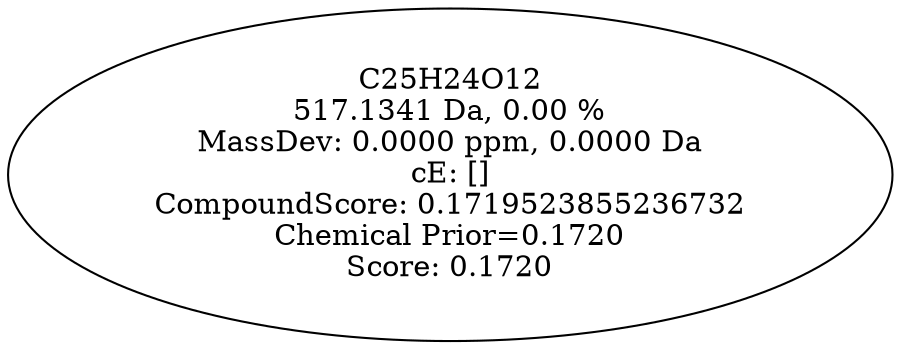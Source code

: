 strict digraph {
v1 [label="C25H24O12\n517.1341 Da, 0.00 %\nMassDev: 0.0000 ppm, 0.0000 Da\ncE: []\nCompoundScore: 0.1719523855236732\nChemical Prior=0.1720\nScore: 0.1720"];
}